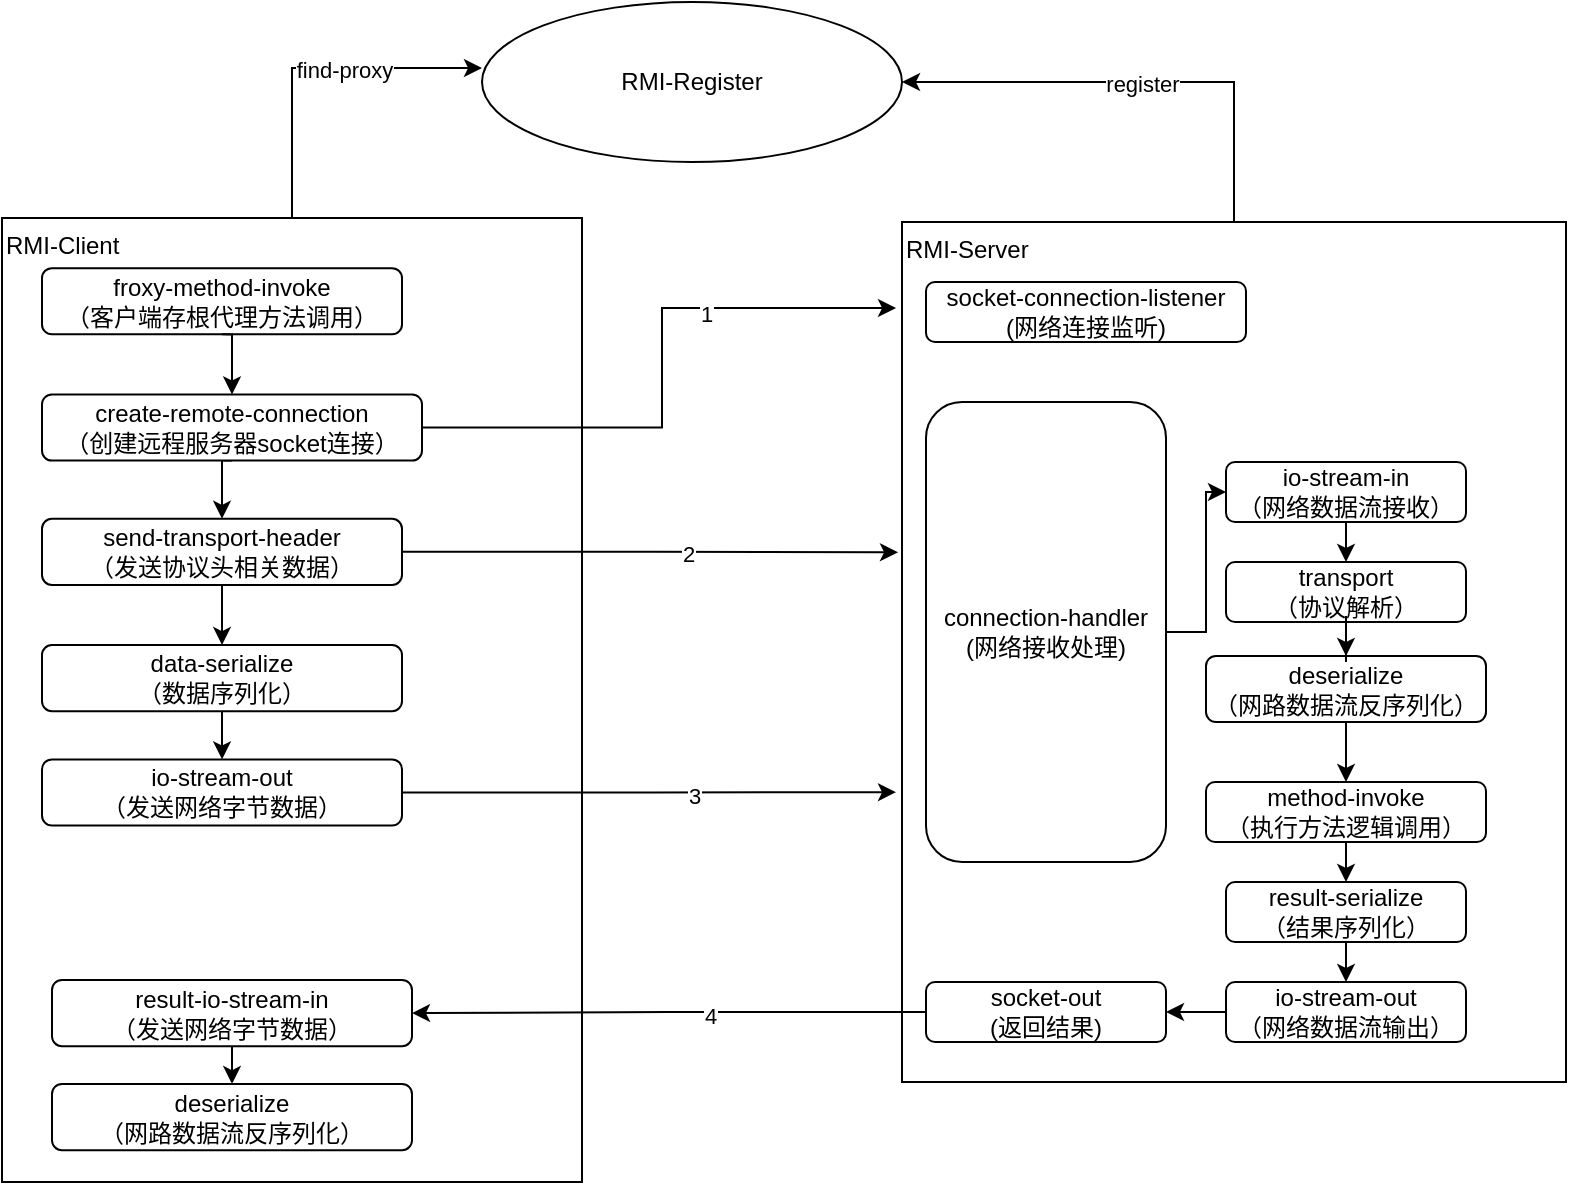 <mxfile version="14.1.8" type="device"><diagram id="R7zk8Emj2oW5eg-M6uR6" name="第 1 页"><mxGraphModel dx="852" dy="494" grid="1" gridSize="10" guides="1" tooltips="1" connect="1" arrows="1" fold="1" page="1" pageScale="1" pageWidth="827" pageHeight="1169" math="0" shadow="0"><root><mxCell id="0"/><mxCell id="1" parent="0"/><mxCell id="r1yycML23WdD1RpB8QT2-10" value="RMI-Register" style="ellipse;whiteSpace=wrap;html=1;align=center;" vertex="1" parent="1"><mxGeometry x="300" y="10" width="210" height="80" as="geometry"/></mxCell><mxCell id="r1yycML23WdD1RpB8QT2-40" value="" style="group" vertex="1" connectable="0" parent="1"><mxGeometry x="510" y="120" width="332" height="430" as="geometry"/></mxCell><mxCell id="r1yycML23WdD1RpB8QT2-6" value="RMI-Server" style="rounded=0;whiteSpace=wrap;html=1;horizontal=1;align=left;verticalAlign=top;" vertex="1" parent="r1yycML23WdD1RpB8QT2-40"><mxGeometry width="332" height="430" as="geometry"/></mxCell><mxCell id="r1yycML23WdD1RpB8QT2-11" value="io-stream-in&lt;br&gt;（网络数据流接收）" style="rounded=1;whiteSpace=wrap;html=1;align=center;" vertex="1" parent="r1yycML23WdD1RpB8QT2-40"><mxGeometry x="162" y="120" width="120" height="30" as="geometry"/></mxCell><mxCell id="r1yycML23WdD1RpB8QT2-13" value="transport&lt;br&gt;（协议解析）" style="rounded=1;whiteSpace=wrap;html=1;align=center;" vertex="1" parent="r1yycML23WdD1RpB8QT2-40"><mxGeometry x="162" y="170" width="120" height="30" as="geometry"/></mxCell><mxCell id="r1yycML23WdD1RpB8QT2-19" style="edgeStyle=orthogonalEdgeStyle;rounded=0;orthogonalLoop=1;jettySize=auto;html=1;exitX=0.5;exitY=1;exitDx=0;exitDy=0;entryX=0.5;entryY=0;entryDx=0;entryDy=0;" edge="1" parent="r1yycML23WdD1RpB8QT2-40" source="r1yycML23WdD1RpB8QT2-11" target="r1yycML23WdD1RpB8QT2-13"><mxGeometry relative="1" as="geometry"/></mxCell><mxCell id="r1yycML23WdD1RpB8QT2-18" style="edgeStyle=orthogonalEdgeStyle;rounded=0;orthogonalLoop=1;jettySize=auto;html=1;" edge="1" parent="r1yycML23WdD1RpB8QT2-40" source="r1yycML23WdD1RpB8QT2-15" target="r1yycML23WdD1RpB8QT2-11"><mxGeometry relative="1" as="geometry"/></mxCell><mxCell id="r1yycML23WdD1RpB8QT2-15" value="connection-handler&lt;br&gt;(网络接收处理)" style="rounded=1;whiteSpace=wrap;html=1;align=center;" vertex="1" parent="r1yycML23WdD1RpB8QT2-40"><mxGeometry x="12" y="90" width="120" height="230" as="geometry"/></mxCell><mxCell id="r1yycML23WdD1RpB8QT2-20" value="deserialize&lt;br&gt;（网路数据流反序列化）" style="rounded=1;whiteSpace=wrap;html=1;align=center;" vertex="1" parent="r1yycML23WdD1RpB8QT2-40"><mxGeometry x="152" y="217" width="140" height="33" as="geometry"/></mxCell><mxCell id="r1yycML23WdD1RpB8QT2-21" style="edgeStyle=orthogonalEdgeStyle;rounded=0;orthogonalLoop=1;jettySize=auto;html=1;exitX=0.5;exitY=1;exitDx=0;exitDy=0;" edge="1" parent="r1yycML23WdD1RpB8QT2-40" source="r1yycML23WdD1RpB8QT2-13" target="r1yycML23WdD1RpB8QT2-20"><mxGeometry relative="1" as="geometry"/></mxCell><mxCell id="r1yycML23WdD1RpB8QT2-22" value="method-invoke&lt;br&gt;（执行方法逻辑调用）" style="rounded=1;whiteSpace=wrap;html=1;align=center;" vertex="1" parent="r1yycML23WdD1RpB8QT2-40"><mxGeometry x="152" y="280" width="140" height="30" as="geometry"/></mxCell><mxCell id="r1yycML23WdD1RpB8QT2-23" value="" style="edgeStyle=orthogonalEdgeStyle;rounded=0;orthogonalLoop=1;jettySize=auto;html=1;" edge="1" parent="r1yycML23WdD1RpB8QT2-40" source="r1yycML23WdD1RpB8QT2-20" target="r1yycML23WdD1RpB8QT2-22"><mxGeometry relative="1" as="geometry"/></mxCell><mxCell id="r1yycML23WdD1RpB8QT2-26" value="result-serialize&lt;br&gt;（结果序列化）" style="rounded=1;whiteSpace=wrap;html=1;align=center;" vertex="1" parent="r1yycML23WdD1RpB8QT2-40"><mxGeometry x="162" y="330" width="120" height="30" as="geometry"/></mxCell><mxCell id="r1yycML23WdD1RpB8QT2-28" style="edgeStyle=orthogonalEdgeStyle;rounded=0;orthogonalLoop=1;jettySize=auto;html=1;exitX=0.5;exitY=1;exitDx=0;exitDy=0;entryX=0.5;entryY=0;entryDx=0;entryDy=0;" edge="1" parent="r1yycML23WdD1RpB8QT2-40" source="r1yycML23WdD1RpB8QT2-22" target="r1yycML23WdD1RpB8QT2-26"><mxGeometry relative="1" as="geometry"/></mxCell><mxCell id="r1yycML23WdD1RpB8QT2-29" value="io-stream-out&lt;br&gt;（网络数据流输出）" style="rounded=1;whiteSpace=wrap;html=1;align=center;" vertex="1" parent="r1yycML23WdD1RpB8QT2-40"><mxGeometry x="162" y="380" width="120" height="30" as="geometry"/></mxCell><mxCell id="r1yycML23WdD1RpB8QT2-30" style="edgeStyle=orthogonalEdgeStyle;rounded=0;orthogonalLoop=1;jettySize=auto;html=1;exitX=0.5;exitY=1;exitDx=0;exitDy=0;entryX=0.5;entryY=0;entryDx=0;entryDy=0;" edge="1" parent="r1yycML23WdD1RpB8QT2-40" source="r1yycML23WdD1RpB8QT2-26" target="r1yycML23WdD1RpB8QT2-29"><mxGeometry relative="1" as="geometry"/></mxCell><mxCell id="r1yycML23WdD1RpB8QT2-31" value="socket-out&lt;br&gt;(返回结果)" style="rounded=1;whiteSpace=wrap;html=1;align=center;" vertex="1" parent="r1yycML23WdD1RpB8QT2-40"><mxGeometry x="12" y="380" width="120" height="30" as="geometry"/></mxCell><mxCell id="r1yycML23WdD1RpB8QT2-32" value="" style="edgeStyle=orthogonalEdgeStyle;rounded=0;orthogonalLoop=1;jettySize=auto;html=1;" edge="1" parent="r1yycML23WdD1RpB8QT2-40" source="r1yycML23WdD1RpB8QT2-29" target="r1yycML23WdD1RpB8QT2-31"><mxGeometry relative="1" as="geometry"/></mxCell><mxCell id="r1yycML23WdD1RpB8QT2-37" value="socket-connection-listener&lt;br&gt;(网络连接监听)" style="rounded=1;whiteSpace=wrap;html=1;align=center;" vertex="1" parent="r1yycML23WdD1RpB8QT2-40"><mxGeometry x="12" y="30" width="160" height="30" as="geometry"/></mxCell><mxCell id="r1yycML23WdD1RpB8QT2-53" value="" style="group" vertex="1" connectable="0" parent="1"><mxGeometry x="60" y="110" width="290" height="490" as="geometry"/></mxCell><mxCell id="r1yycML23WdD1RpB8QT2-9" value="RMI-Client" style="rounded=0;whiteSpace=wrap;html=1;horizontal=1;align=left;verticalAlign=top;" vertex="1" parent="r1yycML23WdD1RpB8QT2-53"><mxGeometry y="8" width="290" height="482" as="geometry"/></mxCell><mxCell id="r1yycML23WdD1RpB8QT2-33" value="froxy-method-invoke&lt;br&gt;（客户端存根代理方法调用）" style="rounded=1;whiteSpace=wrap;html=1;align=center;" vertex="1" parent="r1yycML23WdD1RpB8QT2-53"><mxGeometry x="20" y="33.077" width="180" height="33.077" as="geometry"/></mxCell><mxCell id="r1yycML23WdD1RpB8QT2-61" style="edgeStyle=orthogonalEdgeStyle;rounded=0;orthogonalLoop=1;jettySize=auto;html=1;exitX=0.5;exitY=1;exitDx=0;exitDy=0;entryX=0.5;entryY=0;entryDx=0;entryDy=0;" edge="1" parent="r1yycML23WdD1RpB8QT2-53" source="r1yycML23WdD1RpB8QT2-35" target="r1yycML23WdD1RpB8QT2-42"><mxGeometry relative="1" as="geometry"/></mxCell><mxCell id="r1yycML23WdD1RpB8QT2-35" value="create-remote-connection&lt;br&gt;（创建远程服务器socket连接）" style="rounded=1;whiteSpace=wrap;html=1;align=center;" vertex="1" parent="r1yycML23WdD1RpB8QT2-53"><mxGeometry x="20" y="96.231" width="190" height="33.077" as="geometry"/></mxCell><mxCell id="r1yycML23WdD1RpB8QT2-36" style="edgeStyle=orthogonalEdgeStyle;rounded=0;orthogonalLoop=1;jettySize=auto;html=1;exitX=0.5;exitY=1;exitDx=0;exitDy=0;entryX=0.5;entryY=0;entryDx=0;entryDy=0;" edge="1" parent="r1yycML23WdD1RpB8QT2-53" source="r1yycML23WdD1RpB8QT2-33" target="r1yycML23WdD1RpB8QT2-35"><mxGeometry relative="1" as="geometry"/></mxCell><mxCell id="r1yycML23WdD1RpB8QT2-42" value="send-transport-header&lt;br&gt;（发送协议头相关数据）" style="rounded=1;whiteSpace=wrap;html=1;align=center;" vertex="1" parent="r1yycML23WdD1RpB8QT2-53"><mxGeometry x="20" y="158.385" width="180" height="33.077" as="geometry"/></mxCell><mxCell id="r1yycML23WdD1RpB8QT2-47" value="data-serialize&lt;br&gt;（数据序列化）" style="rounded=1;whiteSpace=wrap;html=1;align=center;" vertex="1" parent="r1yycML23WdD1RpB8QT2-53"><mxGeometry x="20" y="221.538" width="180" height="33.077" as="geometry"/></mxCell><mxCell id="r1yycML23WdD1RpB8QT2-48" style="edgeStyle=orthogonalEdgeStyle;rounded=0;orthogonalLoop=1;jettySize=auto;html=1;exitX=0.5;exitY=1;exitDx=0;exitDy=0;entryX=0.5;entryY=0;entryDx=0;entryDy=0;" edge="1" parent="r1yycML23WdD1RpB8QT2-53" source="r1yycML23WdD1RpB8QT2-42" target="r1yycML23WdD1RpB8QT2-47"><mxGeometry relative="1" as="geometry"/></mxCell><mxCell id="r1yycML23WdD1RpB8QT2-49" value="io-stream-out&lt;br&gt;（发送网络字节数据）" style="rounded=1;whiteSpace=wrap;html=1;align=center;" vertex="1" parent="r1yycML23WdD1RpB8QT2-53"><mxGeometry x="20" y="278.692" width="180" height="33.077" as="geometry"/></mxCell><mxCell id="r1yycML23WdD1RpB8QT2-50" style="edgeStyle=orthogonalEdgeStyle;rounded=0;orthogonalLoop=1;jettySize=auto;html=1;exitX=0.5;exitY=1;exitDx=0;exitDy=0;entryX=0.5;entryY=0;entryDx=0;entryDy=0;" edge="1" parent="r1yycML23WdD1RpB8QT2-53" source="r1yycML23WdD1RpB8QT2-47" target="r1yycML23WdD1RpB8QT2-49"><mxGeometry relative="1" as="geometry"/></mxCell><mxCell id="r1yycML23WdD1RpB8QT2-79" style="edgeStyle=orthogonalEdgeStyle;rounded=0;orthogonalLoop=1;jettySize=auto;html=1;exitX=0.5;exitY=1;exitDx=0;exitDy=0;entryX=0.5;entryY=0;entryDx=0;entryDy=0;" edge="1" parent="r1yycML23WdD1RpB8QT2-53" source="r1yycML23WdD1RpB8QT2-62" target="r1yycML23WdD1RpB8QT2-78"><mxGeometry relative="1" as="geometry"/></mxCell><mxCell id="r1yycML23WdD1RpB8QT2-62" value="result-io-stream-in&lt;br&gt;（发送网络字节数据）" style="rounded=1;whiteSpace=wrap;html=1;align=center;" vertex="1" parent="r1yycML23WdD1RpB8QT2-53"><mxGeometry x="25" y="389.002" width="180" height="33.077" as="geometry"/></mxCell><mxCell id="r1yycML23WdD1RpB8QT2-78" value="deserialize&lt;br&gt;（网路数据流反序列化）" style="rounded=1;whiteSpace=wrap;html=1;align=center;" vertex="1" parent="r1yycML23WdD1RpB8QT2-53"><mxGeometry x="25" y="441.002" width="180" height="33.077" as="geometry"/></mxCell><mxCell id="r1yycML23WdD1RpB8QT2-54" style="edgeStyle=orthogonalEdgeStyle;rounded=0;orthogonalLoop=1;jettySize=auto;html=1;entryX=-0.009;entryY=0.1;entryDx=0;entryDy=0;entryPerimeter=0;" edge="1" parent="1" source="r1yycML23WdD1RpB8QT2-35" target="r1yycML23WdD1RpB8QT2-6"><mxGeometry relative="1" as="geometry"/></mxCell><mxCell id="r1yycML23WdD1RpB8QT2-55" value="1" style="edgeLabel;html=1;align=center;verticalAlign=middle;resizable=0;points=[];" vertex="1" connectable="0" parent="r1yycML23WdD1RpB8QT2-54"><mxGeometry x="0.358" y="-3" relative="1" as="geometry"><mxPoint as="offset"/></mxGeometry></mxCell><mxCell id="r1yycML23WdD1RpB8QT2-57" style="edgeStyle=orthogonalEdgeStyle;rounded=0;orthogonalLoop=1;jettySize=auto;html=1;exitX=1;exitY=0.5;exitDx=0;exitDy=0;entryX=-0.006;entryY=0.384;entryDx=0;entryDy=0;entryPerimeter=0;" edge="1" parent="1" source="r1yycML23WdD1RpB8QT2-42" target="r1yycML23WdD1RpB8QT2-6"><mxGeometry relative="1" as="geometry"/></mxCell><mxCell id="r1yycML23WdD1RpB8QT2-58" value="2" style="edgeLabel;html=1;align=center;verticalAlign=middle;resizable=0;points=[];" vertex="1" connectable="0" parent="r1yycML23WdD1RpB8QT2-57"><mxGeometry x="0.153" y="-1" relative="1" as="geometry"><mxPoint as="offset"/></mxGeometry></mxCell><mxCell id="r1yycML23WdD1RpB8QT2-59" style="edgeStyle=orthogonalEdgeStyle;rounded=0;orthogonalLoop=1;jettySize=auto;html=1;exitX=1;exitY=0.5;exitDx=0;exitDy=0;entryX=-0.009;entryY=0.663;entryDx=0;entryDy=0;entryPerimeter=0;" edge="1" parent="1" source="r1yycML23WdD1RpB8QT2-49" target="r1yycML23WdD1RpB8QT2-6"><mxGeometry relative="1" as="geometry"/></mxCell><mxCell id="r1yycML23WdD1RpB8QT2-60" value="3" style="edgeLabel;html=1;align=center;verticalAlign=middle;resizable=0;points=[];" vertex="1" connectable="0" parent="r1yycML23WdD1RpB8QT2-59"><mxGeometry x="0.186" y="-2" relative="1" as="geometry"><mxPoint x="-1" as="offset"/></mxGeometry></mxCell><mxCell id="r1yycML23WdD1RpB8QT2-64" style="edgeStyle=orthogonalEdgeStyle;rounded=0;orthogonalLoop=1;jettySize=auto;html=1;exitX=0;exitY=0.5;exitDx=0;exitDy=0;entryX=1;entryY=0.5;entryDx=0;entryDy=0;" edge="1" parent="1" source="r1yycML23WdD1RpB8QT2-31" target="r1yycML23WdD1RpB8QT2-62"><mxGeometry relative="1" as="geometry"/></mxCell><mxCell id="r1yycML23WdD1RpB8QT2-80" value="4" style="edgeLabel;html=1;align=center;verticalAlign=middle;resizable=0;points=[];" vertex="1" connectable="0" parent="r1yycML23WdD1RpB8QT2-64"><mxGeometry x="-0.161" y="2" relative="1" as="geometry"><mxPoint as="offset"/></mxGeometry></mxCell><mxCell id="r1yycML23WdD1RpB8QT2-81" style="edgeStyle=orthogonalEdgeStyle;rounded=0;orthogonalLoop=1;jettySize=auto;html=1;exitX=0.5;exitY=0;exitDx=0;exitDy=0;entryX=1;entryY=0.5;entryDx=0;entryDy=0;" edge="1" parent="1" source="r1yycML23WdD1RpB8QT2-6" target="r1yycML23WdD1RpB8QT2-10"><mxGeometry relative="1" as="geometry"/></mxCell><mxCell id="r1yycML23WdD1RpB8QT2-82" value="register" style="edgeLabel;html=1;align=center;verticalAlign=middle;resizable=0;points=[];" vertex="1" connectable="0" parent="r1yycML23WdD1RpB8QT2-81"><mxGeometry x="-0.017" y="1" relative="1" as="geometry"><mxPoint as="offset"/></mxGeometry></mxCell><mxCell id="r1yycML23WdD1RpB8QT2-83" style="edgeStyle=orthogonalEdgeStyle;rounded=0;orthogonalLoop=1;jettySize=auto;html=1;exitX=0.5;exitY=0;exitDx=0;exitDy=0;entryX=0;entryY=0.413;entryDx=0;entryDy=0;entryPerimeter=0;" edge="1" parent="1" source="r1yycML23WdD1RpB8QT2-9" target="r1yycML23WdD1RpB8QT2-10"><mxGeometry relative="1" as="geometry"/></mxCell><mxCell id="r1yycML23WdD1RpB8QT2-84" value="find-proxy" style="edgeLabel;html=1;align=center;verticalAlign=middle;resizable=0;points=[];" vertex="1" connectable="0" parent="r1yycML23WdD1RpB8QT2-83"><mxGeometry x="0.188" y="-1" relative="1" as="geometry"><mxPoint as="offset"/></mxGeometry></mxCell></root></mxGraphModel></diagram></mxfile>